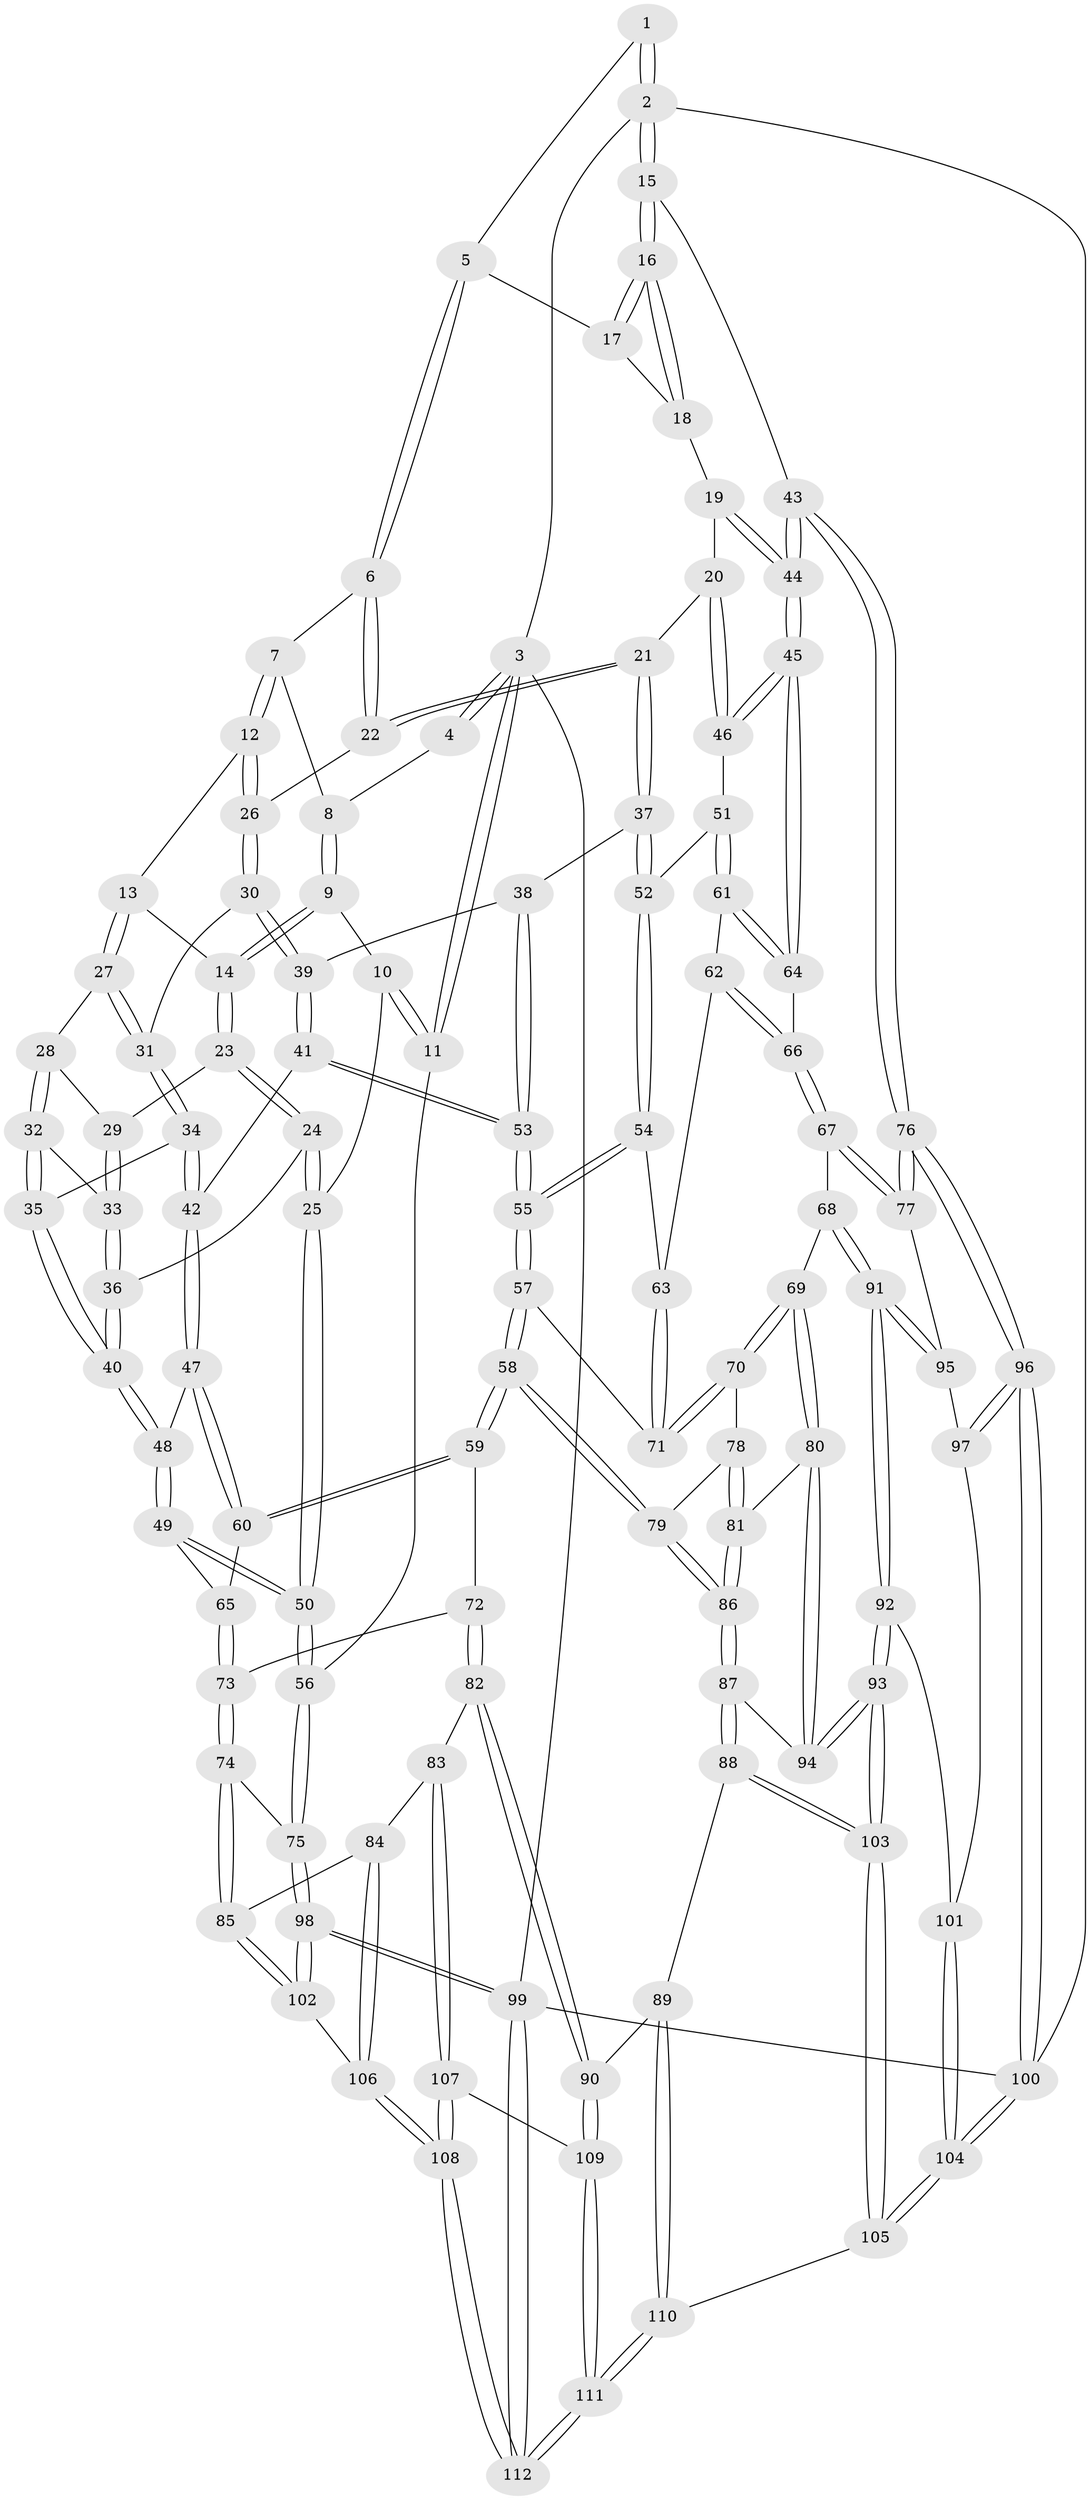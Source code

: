 // coarse degree distribution, {3: 0.16901408450704225, 6: 0.07042253521126761, 4: 0.4507042253521127, 5: 0.30985915492957744}
// Generated by graph-tools (version 1.1) at 2025/42/03/06/25 10:42:28]
// undirected, 112 vertices, 277 edges
graph export_dot {
graph [start="1"]
  node [color=gray90,style=filled];
  1 [pos="+0.7343918628633704+0"];
  2 [pos="+1+0"];
  3 [pos="+0+0"];
  4 [pos="+0.20034094696403212+0"];
  5 [pos="+0.7145695015021665+0"];
  6 [pos="+0.6666769558047781+0.04739126918816338"];
  7 [pos="+0.49097349299216025+0.07141317630188228"];
  8 [pos="+0.23792476690877673+0"];
  9 [pos="+0.24038768577379785+0.026310296545347403"];
  10 [pos="+0.06708593047733764+0.15893155208153864"];
  11 [pos="+0+0.14882492261986643"];
  12 [pos="+0.42787178253104685+0.1675163104041301"];
  13 [pos="+0.41510401141319364+0.16999628890851132"];
  14 [pos="+0.24907903899543052+0.0540728170049774"];
  15 [pos="+1+0.05077950267119779"];
  16 [pos="+1+0.0589476570962984"];
  17 [pos="+0.8455184914619143+0.09738536487913729"];
  18 [pos="+0.9028070580511447+0.2171201519441893"];
  19 [pos="+0.8816156398917635+0.2545596329965675"];
  20 [pos="+0.8806602937331156+0.2551228591991081"];
  21 [pos="+0.6990494955782308+0.26358493966458924"];
  22 [pos="+0.6504085220916233+0.16806588413536996"];
  23 [pos="+0.2349626145131481+0.18612213208964784"];
  24 [pos="+0.1815781882937957+0.2850950346086088"];
  25 [pos="+0.13610804932791673+0.31814334795621013"];
  26 [pos="+0.5448400171404826+0.2117163167253649"];
  27 [pos="+0.40062961535052116+0.23129529472398297"];
  28 [pos="+0.35750105660322934+0.24291284998904375"];
  29 [pos="+0.269000628035543+0.209998788477815"];
  30 [pos="+0.504361238720043+0.2820965659516672"];
  31 [pos="+0.41400193098809346+0.2647215563505008"];
  32 [pos="+0.3330147627470323+0.2938497564546653"];
  33 [pos="+0.32797490362539145+0.29257158773571645"];
  34 [pos="+0.3925644759792869+0.3235125886693001"];
  35 [pos="+0.35299361113256245+0.31616260610474917"];
  36 [pos="+0.2589573096630826+0.319508993603408"];
  37 [pos="+0.6931942540954662+0.29938228941474865"];
  38 [pos="+0.6797833143776186+0.31109712832361475"];
  39 [pos="+0.5078323166739437+0.3444415213339859"];
  40 [pos="+0.3025578424973074+0.3677908469004019"];
  41 [pos="+0.49032396335186323+0.38413721676425855"];
  42 [pos="+0.41883227297360004+0.3735558858961057"];
  43 [pos="+1+0.5196852953380899"];
  44 [pos="+1+0.518663689569963"];
  45 [pos="+1+0.4964841436302909"];
  46 [pos="+0.8583212350642564+0.379684942009625"];
  47 [pos="+0.34536745320612855+0.43710972960595446"];
  48 [pos="+0.303728986784203+0.3748131705068825"];
  49 [pos="+0.08018720276175677+0.4634304566112412"];
  50 [pos="+0.03618992356923906+0.45073543324160836"];
  51 [pos="+0.7775472075394809+0.4211561974117215"];
  52 [pos="+0.7629737813073493+0.4118241662168902"];
  53 [pos="+0.5561667193663454+0.5084461393176734"];
  54 [pos="+0.6384639167660141+0.49814703804722393"];
  55 [pos="+0.5577428540935048+0.528307141269066"];
  56 [pos="+0+0.4920109135003255"];
  57 [pos="+0.5565591347095622+0.5324701892091499"];
  58 [pos="+0.48939966689677444+0.6047130685399524"];
  59 [pos="+0.4549178529096927+0.6047612006466676"];
  60 [pos="+0.3379627584760042+0.4682737778404695"];
  61 [pos="+0.7986263251810473+0.48278271426651564"];
  62 [pos="+0.7932842952479685+0.4936612725453838"];
  63 [pos="+0.7637678175304282+0.5142861073473577"];
  64 [pos="+0.904410282934148+0.5039002793156566"];
  65 [pos="+0.18102404889657686+0.5037591890157169"];
  66 [pos="+0.8191516814816266+0.6066962541355027"];
  67 [pos="+0.8171177698541301+0.632184254257283"];
  68 [pos="+0.7811187347323645+0.6667853425762327"];
  69 [pos="+0.7585852658509953+0.6642645133113823"];
  70 [pos="+0.7477914178521312+0.6568591210396852"];
  71 [pos="+0.707245883716789+0.6041799172233802"];
  72 [pos="+0.42476095478315906+0.6221408452883047"];
  73 [pos="+0.261705689550731+0.621874734714122"];
  74 [pos="+0.19156147404632015+0.7659379919265829"];
  75 [pos="+0+0.5661569899717477"];
  76 [pos="+1+0.5404838174919442"];
  77 [pos="+1+0.6101017558215617"];
  78 [pos="+0.6206894929109208+0.6990615185666468"];
  79 [pos="+0.5005655046428066+0.6285998306844209"];
  80 [pos="+0.6804964932750808+0.7860019119993923"];
  81 [pos="+0.6427390210942813+0.7453292191296453"];
  82 [pos="+0.330558539850548+0.7863697444016801"];
  83 [pos="+0.22250825558942064+0.7948719346738495"];
  84 [pos="+0.21740236976964222+0.7926268381775693"];
  85 [pos="+0.19590584715764042+0.7748954050627961"];
  86 [pos="+0.5160227122643387+0.7910228469247677"];
  87 [pos="+0.5152201843705428+0.8108336410081288"];
  88 [pos="+0.5144339589400779+0.8122785745649087"];
  89 [pos="+0.44909828555563475+0.8584210770164984"];
  90 [pos="+0.4096090077847084+0.8581652855882163"];
  91 [pos="+0.8527993857061755+0.777920087561426"];
  92 [pos="+0.8527803348443658+0.787729112204648"];
  93 [pos="+0.7236716315407623+0.8834688181568668"];
  94 [pos="+0.6821811927405181+0.8203228420919011"];
  95 [pos="+0.9301222586621709+0.712281775190499"];
  96 [pos="+1+0.7275931016651386"];
  97 [pos="+0.9838555369852425+0.8025969539417365"];
  98 [pos="+0+0.9777418509576913"];
  99 [pos="+0+1"];
  100 [pos="+1+1"];
  101 [pos="+0.9058923540349793+0.8332789824270158"];
  102 [pos="+0.03686804779073993+0.9028615373256181"];
  103 [pos="+0.6988589886969699+1"];
  104 [pos="+1+1"];
  105 [pos="+0.7068461702234793+1"];
  106 [pos="+0.1501937252020129+0.9526644648141569"];
  107 [pos="+0.254644868650977+0.8889107850971255"];
  108 [pos="+0.1933624938853956+1"];
  109 [pos="+0.34496881775574967+0.9569794321185363"];
  110 [pos="+0.577977816244632+1"];
  111 [pos="+0.3411819523685502+1"];
  112 [pos="+0.24202448767327348+1"];
  1 -- 2;
  1 -- 2;
  1 -- 5;
  2 -- 3;
  2 -- 15;
  2 -- 15;
  2 -- 100;
  3 -- 4;
  3 -- 4;
  3 -- 11;
  3 -- 11;
  3 -- 99;
  4 -- 8;
  5 -- 6;
  5 -- 6;
  5 -- 17;
  6 -- 7;
  6 -- 22;
  6 -- 22;
  7 -- 8;
  7 -- 12;
  7 -- 12;
  8 -- 9;
  8 -- 9;
  9 -- 10;
  9 -- 14;
  9 -- 14;
  10 -- 11;
  10 -- 11;
  10 -- 25;
  11 -- 56;
  12 -- 13;
  12 -- 26;
  12 -- 26;
  13 -- 14;
  13 -- 27;
  13 -- 27;
  14 -- 23;
  14 -- 23;
  15 -- 16;
  15 -- 16;
  15 -- 43;
  16 -- 17;
  16 -- 17;
  16 -- 18;
  16 -- 18;
  17 -- 18;
  18 -- 19;
  19 -- 20;
  19 -- 44;
  19 -- 44;
  20 -- 21;
  20 -- 46;
  20 -- 46;
  21 -- 22;
  21 -- 22;
  21 -- 37;
  21 -- 37;
  22 -- 26;
  23 -- 24;
  23 -- 24;
  23 -- 29;
  24 -- 25;
  24 -- 25;
  24 -- 36;
  25 -- 50;
  25 -- 50;
  26 -- 30;
  26 -- 30;
  27 -- 28;
  27 -- 31;
  27 -- 31;
  28 -- 29;
  28 -- 32;
  28 -- 32;
  29 -- 33;
  29 -- 33;
  30 -- 31;
  30 -- 39;
  30 -- 39;
  31 -- 34;
  31 -- 34;
  32 -- 33;
  32 -- 35;
  32 -- 35;
  33 -- 36;
  33 -- 36;
  34 -- 35;
  34 -- 42;
  34 -- 42;
  35 -- 40;
  35 -- 40;
  36 -- 40;
  36 -- 40;
  37 -- 38;
  37 -- 52;
  37 -- 52;
  38 -- 39;
  38 -- 53;
  38 -- 53;
  39 -- 41;
  39 -- 41;
  40 -- 48;
  40 -- 48;
  41 -- 42;
  41 -- 53;
  41 -- 53;
  42 -- 47;
  42 -- 47;
  43 -- 44;
  43 -- 44;
  43 -- 76;
  43 -- 76;
  44 -- 45;
  44 -- 45;
  45 -- 46;
  45 -- 46;
  45 -- 64;
  45 -- 64;
  46 -- 51;
  47 -- 48;
  47 -- 60;
  47 -- 60;
  48 -- 49;
  48 -- 49;
  49 -- 50;
  49 -- 50;
  49 -- 65;
  50 -- 56;
  50 -- 56;
  51 -- 52;
  51 -- 61;
  51 -- 61;
  52 -- 54;
  52 -- 54;
  53 -- 55;
  53 -- 55;
  54 -- 55;
  54 -- 55;
  54 -- 63;
  55 -- 57;
  55 -- 57;
  56 -- 75;
  56 -- 75;
  57 -- 58;
  57 -- 58;
  57 -- 71;
  58 -- 59;
  58 -- 59;
  58 -- 79;
  58 -- 79;
  59 -- 60;
  59 -- 60;
  59 -- 72;
  60 -- 65;
  61 -- 62;
  61 -- 64;
  61 -- 64;
  62 -- 63;
  62 -- 66;
  62 -- 66;
  63 -- 71;
  63 -- 71;
  64 -- 66;
  65 -- 73;
  65 -- 73;
  66 -- 67;
  66 -- 67;
  67 -- 68;
  67 -- 77;
  67 -- 77;
  68 -- 69;
  68 -- 91;
  68 -- 91;
  69 -- 70;
  69 -- 70;
  69 -- 80;
  69 -- 80;
  70 -- 71;
  70 -- 71;
  70 -- 78;
  72 -- 73;
  72 -- 82;
  72 -- 82;
  73 -- 74;
  73 -- 74;
  74 -- 75;
  74 -- 85;
  74 -- 85;
  75 -- 98;
  75 -- 98;
  76 -- 77;
  76 -- 77;
  76 -- 96;
  76 -- 96;
  77 -- 95;
  78 -- 79;
  78 -- 81;
  78 -- 81;
  79 -- 86;
  79 -- 86;
  80 -- 81;
  80 -- 94;
  80 -- 94;
  81 -- 86;
  81 -- 86;
  82 -- 83;
  82 -- 90;
  82 -- 90;
  83 -- 84;
  83 -- 107;
  83 -- 107;
  84 -- 85;
  84 -- 106;
  84 -- 106;
  85 -- 102;
  85 -- 102;
  86 -- 87;
  86 -- 87;
  87 -- 88;
  87 -- 88;
  87 -- 94;
  88 -- 89;
  88 -- 103;
  88 -- 103;
  89 -- 90;
  89 -- 110;
  89 -- 110;
  90 -- 109;
  90 -- 109;
  91 -- 92;
  91 -- 92;
  91 -- 95;
  91 -- 95;
  92 -- 93;
  92 -- 93;
  92 -- 101;
  93 -- 94;
  93 -- 94;
  93 -- 103;
  93 -- 103;
  95 -- 97;
  96 -- 97;
  96 -- 97;
  96 -- 100;
  96 -- 100;
  97 -- 101;
  98 -- 99;
  98 -- 99;
  98 -- 102;
  98 -- 102;
  99 -- 112;
  99 -- 112;
  99 -- 100;
  100 -- 104;
  100 -- 104;
  101 -- 104;
  101 -- 104;
  102 -- 106;
  103 -- 105;
  103 -- 105;
  104 -- 105;
  104 -- 105;
  105 -- 110;
  106 -- 108;
  106 -- 108;
  107 -- 108;
  107 -- 108;
  107 -- 109;
  108 -- 112;
  108 -- 112;
  109 -- 111;
  109 -- 111;
  110 -- 111;
  110 -- 111;
  111 -- 112;
  111 -- 112;
}
